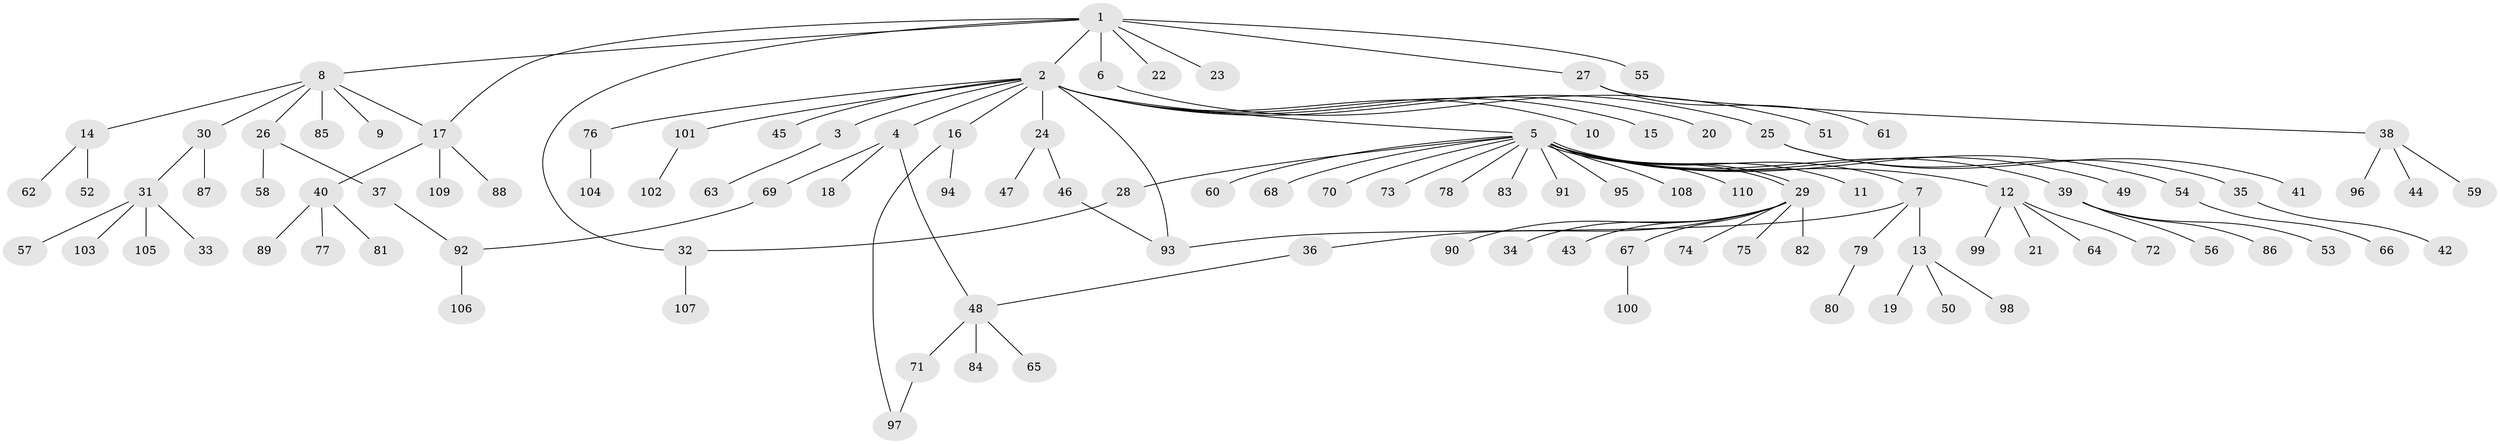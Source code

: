 // coarse degree distribution, {11: 0.014925373134328358, 3: 0.08955223880597014, 1: 0.6119402985074627, 2: 0.1791044776119403, 7: 0.014925373134328358, 4: 0.04477611940298507, 17: 0.014925373134328358, 6: 0.014925373134328358, 8: 0.014925373134328358}
// Generated by graph-tools (version 1.1) at 2025/36/03/04/25 23:36:43]
// undirected, 110 vertices, 117 edges
graph export_dot {
  node [color=gray90,style=filled];
  1;
  2;
  3;
  4;
  5;
  6;
  7;
  8;
  9;
  10;
  11;
  12;
  13;
  14;
  15;
  16;
  17;
  18;
  19;
  20;
  21;
  22;
  23;
  24;
  25;
  26;
  27;
  28;
  29;
  30;
  31;
  32;
  33;
  34;
  35;
  36;
  37;
  38;
  39;
  40;
  41;
  42;
  43;
  44;
  45;
  46;
  47;
  48;
  49;
  50;
  51;
  52;
  53;
  54;
  55;
  56;
  57;
  58;
  59;
  60;
  61;
  62;
  63;
  64;
  65;
  66;
  67;
  68;
  69;
  70;
  71;
  72;
  73;
  74;
  75;
  76;
  77;
  78;
  79;
  80;
  81;
  82;
  83;
  84;
  85;
  86;
  87;
  88;
  89;
  90;
  91;
  92;
  93;
  94;
  95;
  96;
  97;
  98;
  99;
  100;
  101;
  102;
  103;
  104;
  105;
  106;
  107;
  108;
  109;
  110;
  1 -- 2;
  1 -- 6;
  1 -- 8;
  1 -- 17;
  1 -- 22;
  1 -- 23;
  1 -- 27;
  1 -- 32;
  1 -- 55;
  2 -- 3;
  2 -- 4;
  2 -- 5;
  2 -- 10;
  2 -- 15;
  2 -- 16;
  2 -- 20;
  2 -- 24;
  2 -- 25;
  2 -- 45;
  2 -- 76;
  2 -- 93;
  2 -- 101;
  3 -- 63;
  4 -- 18;
  4 -- 48;
  4 -- 69;
  5 -- 7;
  5 -- 11;
  5 -- 12;
  5 -- 28;
  5 -- 29;
  5 -- 29;
  5 -- 39;
  5 -- 49;
  5 -- 54;
  5 -- 60;
  5 -- 68;
  5 -- 70;
  5 -- 73;
  5 -- 78;
  5 -- 83;
  5 -- 91;
  5 -- 95;
  5 -- 108;
  5 -- 110;
  6 -- 51;
  7 -- 13;
  7 -- 79;
  7 -- 93;
  8 -- 9;
  8 -- 14;
  8 -- 17;
  8 -- 26;
  8 -- 30;
  8 -- 85;
  12 -- 21;
  12 -- 64;
  12 -- 72;
  12 -- 99;
  13 -- 19;
  13 -- 50;
  13 -- 98;
  14 -- 52;
  14 -- 62;
  16 -- 94;
  16 -- 97;
  17 -- 40;
  17 -- 88;
  17 -- 109;
  24 -- 46;
  24 -- 47;
  25 -- 35;
  25 -- 41;
  26 -- 37;
  26 -- 58;
  27 -- 38;
  27 -- 61;
  28 -- 32;
  29 -- 34;
  29 -- 36;
  29 -- 43;
  29 -- 67;
  29 -- 74;
  29 -- 75;
  29 -- 82;
  29 -- 90;
  30 -- 31;
  30 -- 87;
  31 -- 33;
  31 -- 57;
  31 -- 103;
  31 -- 105;
  32 -- 107;
  35 -- 42;
  36 -- 48;
  37 -- 92;
  38 -- 44;
  38 -- 59;
  38 -- 96;
  39 -- 53;
  39 -- 56;
  39 -- 86;
  40 -- 77;
  40 -- 81;
  40 -- 89;
  46 -- 93;
  48 -- 65;
  48 -- 71;
  48 -- 84;
  54 -- 66;
  67 -- 100;
  69 -- 92;
  71 -- 97;
  76 -- 104;
  79 -- 80;
  92 -- 106;
  101 -- 102;
}
